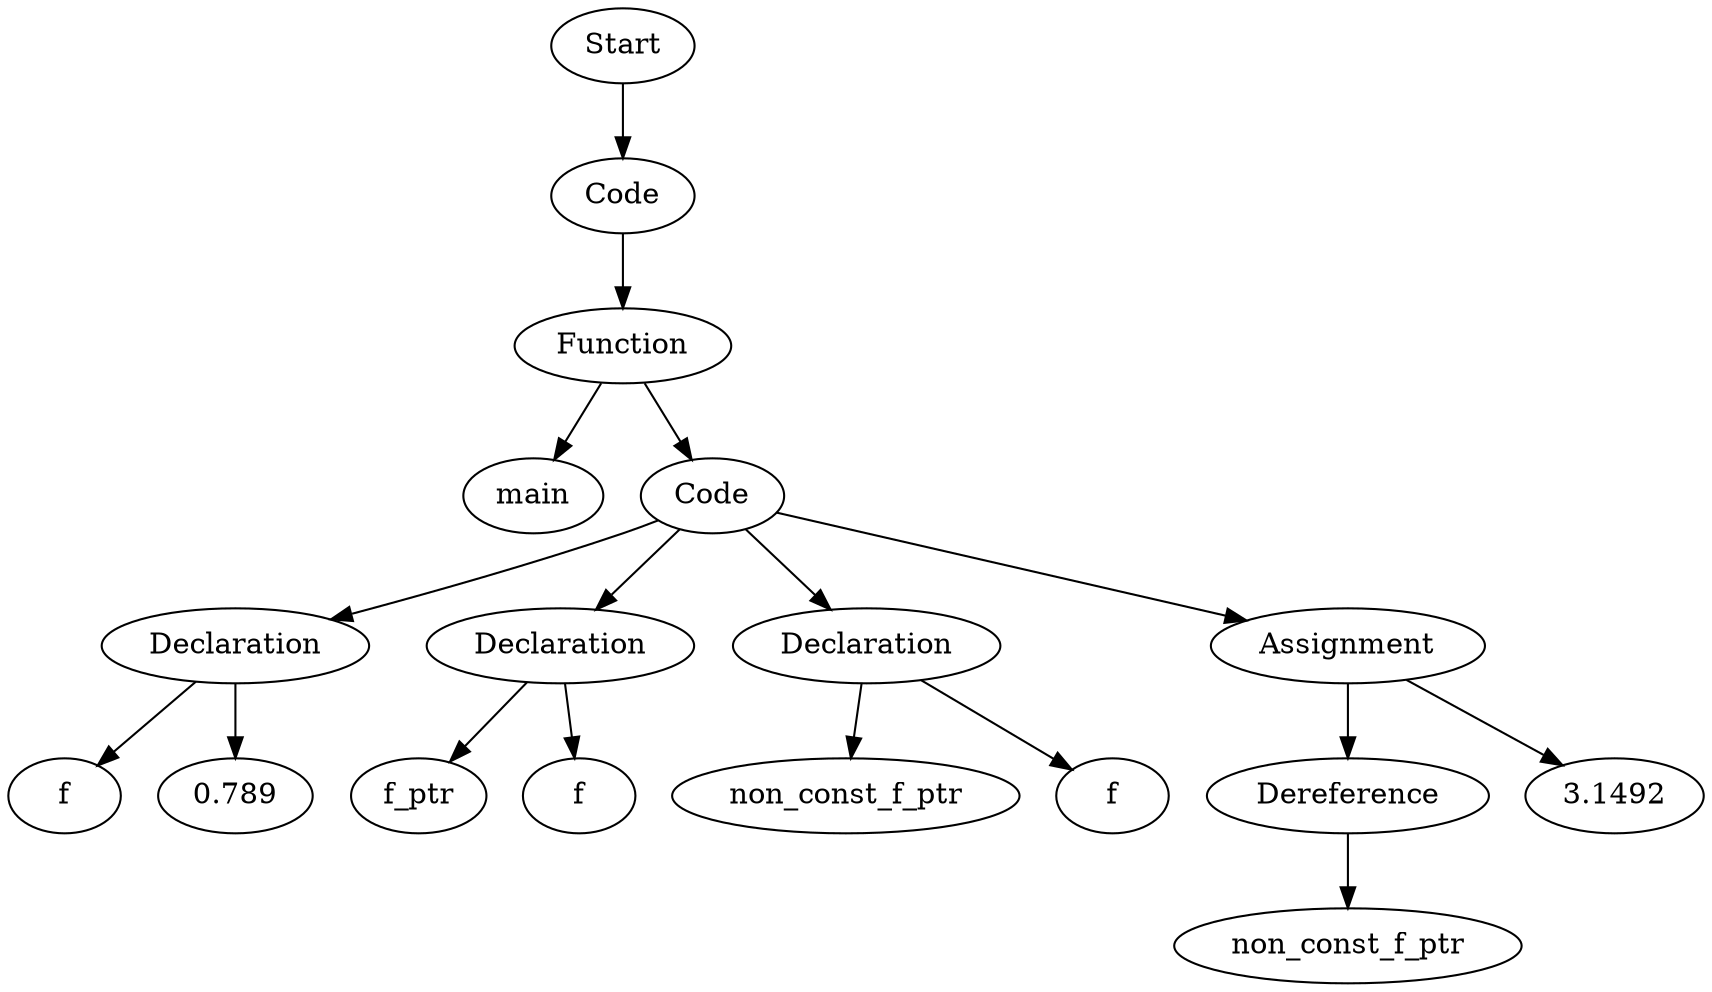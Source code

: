 digraph AST {
  "134516044384288" [label="Start"];
  "134516044384288" -> "134516044385296";
  "134516044385296" [label="Code"];
  "134516044385296" -> "134516046602032";
  "134516046602032" [label="Function"];
  "134516046602032" -> "134516046603184";
  "134516046602032" -> "134516046603904";
  "134516046603184" [label="main"];
  "134516046603904" [label="Code"];
  "134516046603904" -> "134516044513344";
  "134516046603904" -> "134516044521168";
  "134516046603904" -> "134516044519440";
  "134516046603904" -> "134516044515504";
  "134516044513344" [label="Declaration"];
  "134516044513344" -> "134516044526448";
  "134516044513344" -> "134516044516752";
  "134516044526448" [label="f"];
  "134516044516752" [label="0.789"];
  "134516044521168" [label="Declaration"];
  "134516044521168" -> "134516044519536";
  "134516044521168" -> "134516044521888";
  "134516044519536" [label="f_ptr"];
  "134516044521888" [label="f"];
  "134516044519440" [label="Declaration"];
  "134516044519440" -> "134516044523136";
  "134516044519440" -> "134516044517184";
  "134516044523136" [label="non_const_f_ptr"];
  "134516044517184" [label="f"];
  "134516044515504" [label="Assignment"];
  "134516044515504" -> "134516044520352";
  "134516044515504" -> "134516044513728";
  "134516044520352" [label="Dereference"];
  "134516044520352" -> "134516044526160";
  "134516044526160" [label="non_const_f_ptr"];
  "134516044513728" [label="3.1492"];
}
